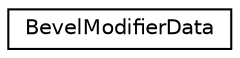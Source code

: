 digraph G
{
  edge [fontname="Helvetica",fontsize="10",labelfontname="Helvetica",labelfontsize="10"];
  node [fontname="Helvetica",fontsize="10",shape=record];
  rankdir=LR;
  Node1 [label="BevelModifierData",height=0.2,width=0.4,color="black", fillcolor="white", style="filled",URL="$df/df1/structBevelModifierData.html"];
}
